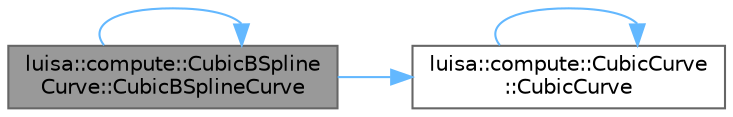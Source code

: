 digraph "luisa::compute::CubicBSplineCurve::CubicBSplineCurve"
{
 // LATEX_PDF_SIZE
  bgcolor="transparent";
  edge [fontname=Helvetica,fontsize=10,labelfontname=Helvetica,labelfontsize=10];
  node [fontname=Helvetica,fontsize=10,shape=box,height=0.2,width=0.4];
  rankdir="LR";
  Node1 [id="Node000001",label="luisa::compute::CubicBSpline\lCurve::CubicBSplineCurve",height=0.2,width=0.4,color="gray40", fillcolor="grey60", style="filled", fontcolor="black",tooltip=" "];
  Node1 -> Node1 [id="edge1_Node000001_Node000001",color="steelblue1",style="solid",tooltip=" "];
  Node1 -> Node2 [id="edge2_Node000001_Node000002",color="steelblue1",style="solid",tooltip=" "];
  Node2 [id="Node000002",label="luisa::compute::CubicCurve\l::CubicCurve",height=0.2,width=0.4,color="grey40", fillcolor="white", style="filled",URL="$classluisa_1_1compute_1_1_cubic_curve.html#adbffa70f9c9e94d402bc8c1acbc94f61",tooltip=" "];
  Node2 -> Node2 [id="edge3_Node000002_Node000002",color="steelblue1",style="solid",tooltip=" "];
}
